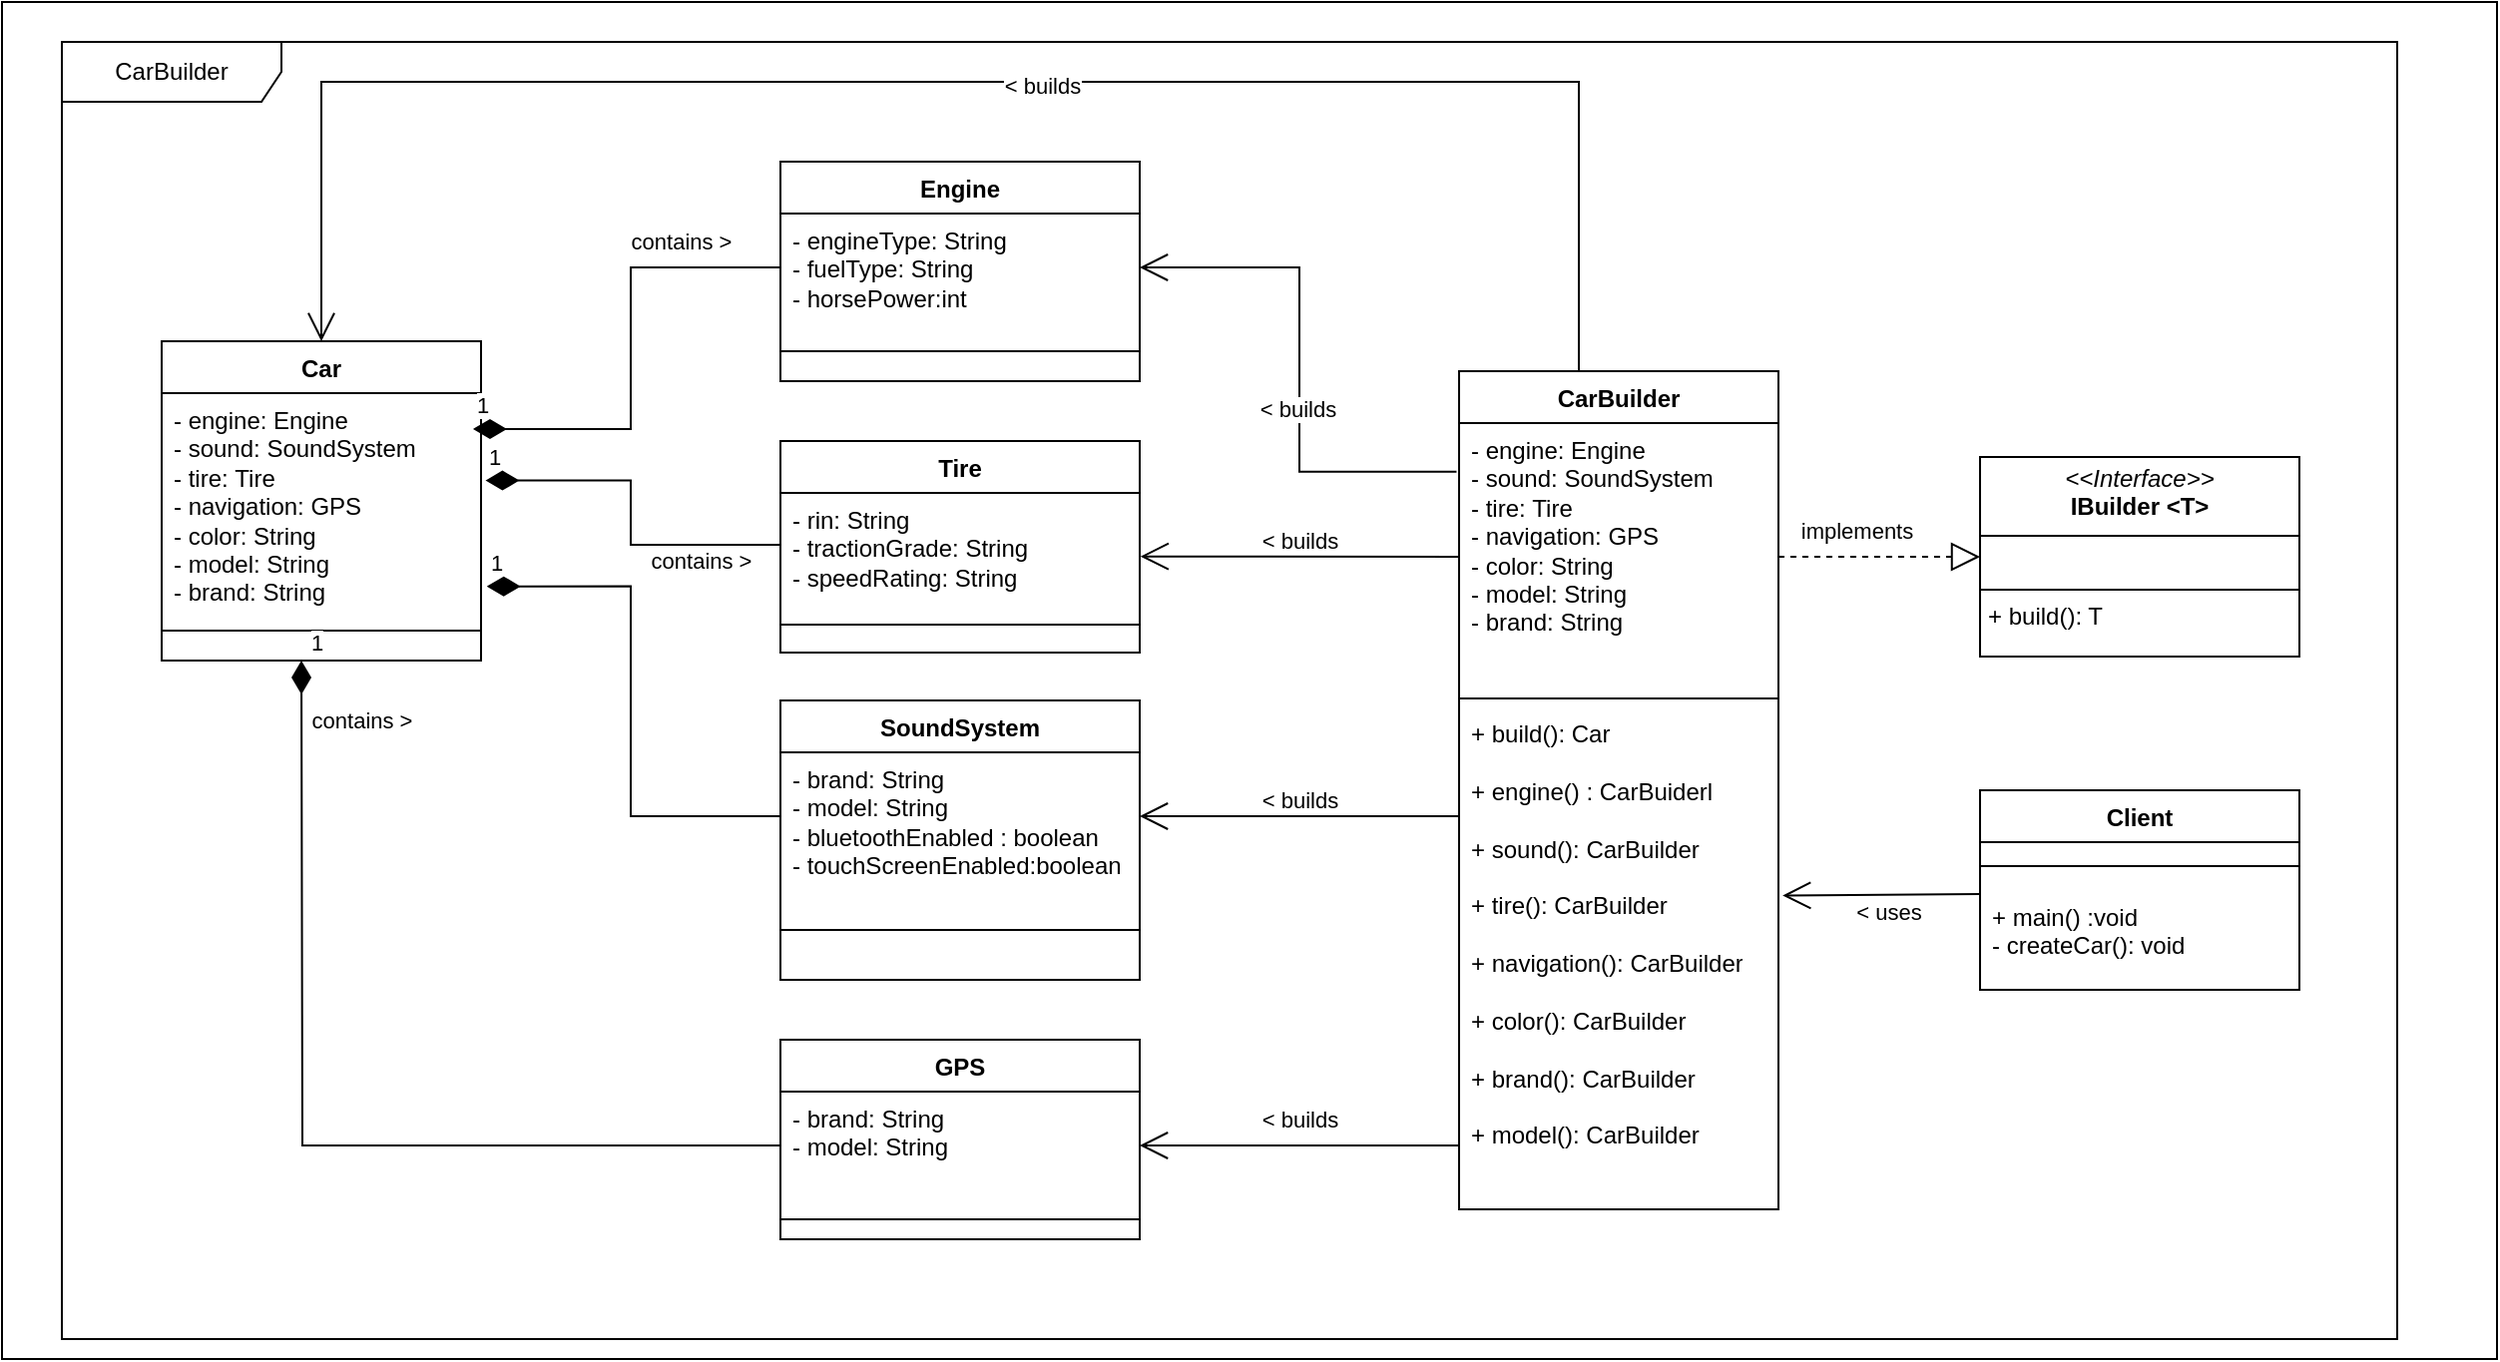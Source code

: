 <mxfile version="28.2.5">
  <diagram name="Página-1" id="Cu5KsKAQTv3SWcx6jceu">
    <mxGraphModel dx="872" dy="1640" grid="1" gridSize="10" guides="1" tooltips="1" connect="1" arrows="1" fold="1" page="1" pageScale="1" pageWidth="827" pageHeight="1169" math="0" shadow="0">
      <root>
        <mxCell id="0" />
        <mxCell id="1" parent="0" />
        <mxCell id="S5Q3rxSERtNnDsSMbGTJ-52" value="" style="rounded=0;whiteSpace=wrap;html=1;" parent="1" vertex="1">
          <mxGeometry x="90" y="-20" width="1250" height="680" as="geometry" />
        </mxCell>
        <mxCell id="S5Q3rxSERtNnDsSMbGTJ-1" value="Engine" style="swimlane;fontStyle=1;align=center;verticalAlign=top;childLayout=stackLayout;horizontal=1;startSize=26;horizontalStack=0;resizeParent=1;resizeParentMax=0;resizeLast=0;collapsible=1;marginBottom=0;whiteSpace=wrap;html=1;" parent="1" vertex="1">
          <mxGeometry x="480" y="60" width="180" height="110" as="geometry" />
        </mxCell>
        <mxCell id="S5Q3rxSERtNnDsSMbGTJ-2" value="- engineType: String&lt;div&gt;- fuelType: String&lt;/div&gt;&lt;div&gt;- horsePower:int&lt;/div&gt;" style="text;strokeColor=none;fillColor=none;align=left;verticalAlign=top;spacingLeft=4;spacingRight=4;overflow=hidden;rotatable=0;points=[[0,0.5],[1,0.5]];portConstraint=eastwest;whiteSpace=wrap;html=1;" parent="S5Q3rxSERtNnDsSMbGTJ-1" vertex="1">
          <mxGeometry y="26" width="180" height="54" as="geometry" />
        </mxCell>
        <mxCell id="S5Q3rxSERtNnDsSMbGTJ-3" value="&#xa;" style="line;strokeWidth=1;fillColor=none;align=left;verticalAlign=middle;spacingTop=-1;spacingLeft=3;spacingRight=3;rotatable=0;labelPosition=right;points=[];portConstraint=eastwest;strokeColor=inherit;" parent="S5Q3rxSERtNnDsSMbGTJ-1" vertex="1">
          <mxGeometry y="80" width="180" height="30" as="geometry" />
        </mxCell>
        <mxCell id="S5Q3rxSERtNnDsSMbGTJ-5" value="Tire" style="swimlane;fontStyle=1;align=center;verticalAlign=top;childLayout=stackLayout;horizontal=1;startSize=26;horizontalStack=0;resizeParent=1;resizeParentMax=0;resizeLast=0;collapsible=1;marginBottom=0;whiteSpace=wrap;html=1;" parent="1" vertex="1">
          <mxGeometry x="480" y="200" width="180" height="106" as="geometry" />
        </mxCell>
        <mxCell id="S5Q3rxSERtNnDsSMbGTJ-6" value="- rin: String&lt;div&gt;- tractionGrade: String&lt;/div&gt;&lt;div&gt;- speedRating: String&lt;/div&gt;" style="text;strokeColor=none;fillColor=none;align=left;verticalAlign=top;spacingLeft=4;spacingRight=4;overflow=hidden;rotatable=0;points=[[0,0.5],[1,0.5]];portConstraint=eastwest;whiteSpace=wrap;html=1;" parent="S5Q3rxSERtNnDsSMbGTJ-5" vertex="1">
          <mxGeometry y="26" width="180" height="52" as="geometry" />
        </mxCell>
        <mxCell id="S5Q3rxSERtNnDsSMbGTJ-7" value="" style="line;strokeWidth=1;fillColor=none;align=left;verticalAlign=middle;spacingTop=-1;spacingLeft=3;spacingRight=3;rotatable=0;labelPosition=right;points=[];portConstraint=eastwest;strokeColor=inherit;" parent="S5Q3rxSERtNnDsSMbGTJ-5" vertex="1">
          <mxGeometry y="78" width="180" height="28" as="geometry" />
        </mxCell>
        <mxCell id="S5Q3rxSERtNnDsSMbGTJ-9" value="SoundSystem" style="swimlane;fontStyle=1;align=center;verticalAlign=top;childLayout=stackLayout;horizontal=1;startSize=26;horizontalStack=0;resizeParent=1;resizeParentMax=0;resizeLast=0;collapsible=1;marginBottom=0;whiteSpace=wrap;html=1;" parent="1" vertex="1">
          <mxGeometry x="480" y="330" width="180" height="140" as="geometry" />
        </mxCell>
        <mxCell id="S5Q3rxSERtNnDsSMbGTJ-10" value="- brand: String&lt;div&gt;- model: String&lt;/div&gt;&lt;div&gt;- bluetoothEnabled : boolean&lt;/div&gt;&lt;div&gt;- touchScreenEnabled:boolean&lt;/div&gt;" style="text;strokeColor=none;fillColor=none;align=left;verticalAlign=top;spacingLeft=4;spacingRight=4;overflow=hidden;rotatable=0;points=[[0,0.5],[1,0.5]];portConstraint=eastwest;whiteSpace=wrap;html=1;" parent="S5Q3rxSERtNnDsSMbGTJ-9" vertex="1">
          <mxGeometry y="26" width="180" height="64" as="geometry" />
        </mxCell>
        <mxCell id="S5Q3rxSERtNnDsSMbGTJ-11" value="" style="line;strokeWidth=1;fillColor=none;align=left;verticalAlign=middle;spacingTop=-1;spacingLeft=3;spacingRight=3;rotatable=0;labelPosition=right;points=[];portConstraint=eastwest;strokeColor=inherit;" parent="S5Q3rxSERtNnDsSMbGTJ-9" vertex="1">
          <mxGeometry y="90" width="180" height="50" as="geometry" />
        </mxCell>
        <mxCell id="S5Q3rxSERtNnDsSMbGTJ-13" value="Car" style="swimlane;fontStyle=1;align=center;verticalAlign=top;childLayout=stackLayout;horizontal=1;startSize=26;horizontalStack=0;resizeParent=1;resizeParentMax=0;resizeLast=0;collapsible=1;marginBottom=0;whiteSpace=wrap;html=1;" parent="1" vertex="1">
          <mxGeometry x="170" y="150" width="160" height="160" as="geometry" />
        </mxCell>
        <mxCell id="S5Q3rxSERtNnDsSMbGTJ-14" value="&lt;div&gt;- engine: Engine&lt;/div&gt;&lt;div&gt;- sound:&amp;nbsp;&lt;span style=&quot;background-color: transparent; color: light-dark(rgb(0, 0, 0), rgb(255, 255, 255));&quot;&gt;SoundSystem&lt;/span&gt;&lt;/div&gt;&lt;div&gt;- tire:&amp;nbsp;&lt;span style=&quot;background-color: transparent; color: light-dark(rgb(0, 0, 0), rgb(255, 255, 255));&quot;&gt;Tire&lt;/span&gt;&lt;span style=&quot;background-color: transparent; color: light-dark(rgb(0, 0, 0), rgb(255, 255, 255));&quot;&gt;&amp;nbsp;&lt;/span&gt;&lt;/div&gt;&lt;div&gt;- navigation:&amp;nbsp;&lt;span style=&quot;background-color: transparent; color: light-dark(rgb(0, 0, 0), rgb(255, 255, 255));&quot;&gt;GPS&lt;/span&gt;&lt;/div&gt;&lt;div&gt;- color: String&lt;/div&gt;&lt;div&gt;- model: String&lt;/div&gt;&lt;div&gt;- brand: String&lt;/div&gt;" style="text;strokeColor=none;fillColor=none;align=left;verticalAlign=top;spacingLeft=4;spacingRight=4;overflow=hidden;rotatable=0;points=[[0,0.5],[1,0.5]];portConstraint=eastwest;whiteSpace=wrap;html=1;" parent="S5Q3rxSERtNnDsSMbGTJ-13" vertex="1">
          <mxGeometry y="26" width="160" height="104" as="geometry" />
        </mxCell>
        <mxCell id="S5Q3rxSERtNnDsSMbGTJ-15" value="" style="line;strokeWidth=1;fillColor=none;align=left;verticalAlign=middle;spacingTop=-1;spacingLeft=3;spacingRight=3;rotatable=0;labelPosition=right;points=[];portConstraint=eastwest;strokeColor=inherit;" parent="S5Q3rxSERtNnDsSMbGTJ-13" vertex="1">
          <mxGeometry y="130" width="160" height="30" as="geometry" />
        </mxCell>
        <mxCell id="S5Q3rxSERtNnDsSMbGTJ-17" value="GPS" style="swimlane;fontStyle=1;align=center;verticalAlign=top;childLayout=stackLayout;horizontal=1;startSize=26;horizontalStack=0;resizeParent=1;resizeParentMax=0;resizeLast=0;collapsible=1;marginBottom=0;whiteSpace=wrap;html=1;" parent="1" vertex="1">
          <mxGeometry x="480" y="500" width="180" height="100" as="geometry" />
        </mxCell>
        <mxCell id="S5Q3rxSERtNnDsSMbGTJ-18" value="- brand: String&lt;div&gt;- model: String&lt;/div&gt;" style="text;strokeColor=none;fillColor=none;align=left;verticalAlign=top;spacingLeft=4;spacingRight=4;overflow=hidden;rotatable=0;points=[[0,0.5],[1,0.5]];portConstraint=eastwest;whiteSpace=wrap;html=1;" parent="S5Q3rxSERtNnDsSMbGTJ-17" vertex="1">
          <mxGeometry y="26" width="180" height="54" as="geometry" />
        </mxCell>
        <mxCell id="S5Q3rxSERtNnDsSMbGTJ-19" value="" style="line;strokeWidth=1;fillColor=none;align=left;verticalAlign=middle;spacingTop=-1;spacingLeft=3;spacingRight=3;rotatable=0;labelPosition=right;points=[];portConstraint=eastwest;strokeColor=inherit;" parent="S5Q3rxSERtNnDsSMbGTJ-17" vertex="1">
          <mxGeometry y="80" width="180" height="20" as="geometry" />
        </mxCell>
        <mxCell id="S5Q3rxSERtNnDsSMbGTJ-21" value="CarBuilder" style="swimlane;fontStyle=1;align=center;verticalAlign=top;childLayout=stackLayout;horizontal=1;startSize=26;horizontalStack=0;resizeParent=1;resizeParentMax=0;resizeLast=0;collapsible=1;marginBottom=0;whiteSpace=wrap;html=1;" parent="1" vertex="1">
          <mxGeometry x="820" y="165" width="160" height="420" as="geometry" />
        </mxCell>
        <mxCell id="S5Q3rxSERtNnDsSMbGTJ-22" value="&lt;div&gt;- engine: Engine&lt;/div&gt;&lt;div&gt;- sound:&amp;nbsp;&lt;span style=&quot;background-color: transparent; color: light-dark(rgb(0, 0, 0), rgb(255, 255, 255));&quot;&gt;SoundSystem&lt;/span&gt;&lt;/div&gt;&lt;div&gt;- tire:&amp;nbsp;&lt;span style=&quot;background-color: transparent; color: light-dark(rgb(0, 0, 0), rgb(255, 255, 255));&quot;&gt;Tire&lt;/span&gt;&lt;span style=&quot;background-color: transparent; color: light-dark(rgb(0, 0, 0), rgb(255, 255, 255));&quot;&gt;&amp;nbsp;&lt;/span&gt;&lt;/div&gt;&lt;div&gt;- navigation:&amp;nbsp;&lt;span style=&quot;background-color: transparent; color: light-dark(rgb(0, 0, 0), rgb(255, 255, 255));&quot;&gt;GPS&lt;/span&gt;&lt;/div&gt;&lt;div&gt;- color: String&lt;/div&gt;&lt;div&gt;- model: String&lt;/div&gt;&lt;div&gt;- brand: String&lt;/div&gt;" style="text;strokeColor=none;fillColor=none;align=left;verticalAlign=top;spacingLeft=4;spacingRight=4;overflow=hidden;rotatable=0;points=[[0,0.5],[1,0.5]];portConstraint=eastwest;whiteSpace=wrap;html=1;" parent="S5Q3rxSERtNnDsSMbGTJ-21" vertex="1">
          <mxGeometry y="26" width="160" height="134" as="geometry" />
        </mxCell>
        <mxCell id="S5Q3rxSERtNnDsSMbGTJ-23" value="" style="line;strokeWidth=1;fillColor=none;align=left;verticalAlign=middle;spacingTop=-1;spacingLeft=3;spacingRight=3;rotatable=0;labelPosition=right;points=[];portConstraint=eastwest;strokeColor=inherit;" parent="S5Q3rxSERtNnDsSMbGTJ-21" vertex="1">
          <mxGeometry y="160" width="160" height="8" as="geometry" />
        </mxCell>
        <mxCell id="S5Q3rxSERtNnDsSMbGTJ-24" value="+ build(): Car&lt;div&gt;&lt;br&gt;&lt;/div&gt;&lt;div&gt;+ engine() : CarBuiderl&lt;/div&gt;&lt;div&gt;&lt;br&gt;&lt;/div&gt;&lt;div&gt;+ sound(): CarBuilder&lt;/div&gt;&lt;div&gt;&lt;br&gt;&lt;/div&gt;&lt;div&gt;+ tire(): CarBuilder&lt;/div&gt;&lt;div&gt;&lt;br&gt;&lt;/div&gt;&lt;div&gt;+ navigation(): CarBuilder&lt;/div&gt;&lt;div&gt;&lt;br&gt;&lt;/div&gt;&lt;div&gt;+ color(): CarBuilder&lt;/div&gt;&lt;div&gt;&lt;br&gt;&lt;/div&gt;&lt;div&gt;+ brand(): CarBuilder&lt;/div&gt;&lt;div&gt;&lt;br&gt;&lt;/div&gt;&lt;div&gt;+ model(): CarBuilder&lt;/div&gt;" style="text;strokeColor=none;fillColor=none;align=left;verticalAlign=top;spacingLeft=4;spacingRight=4;overflow=hidden;rotatable=0;points=[[0,0.5],[1,0.5]];portConstraint=eastwest;whiteSpace=wrap;html=1;" parent="S5Q3rxSERtNnDsSMbGTJ-21" vertex="1">
          <mxGeometry y="168" width="160" height="252" as="geometry" />
        </mxCell>
        <mxCell id="S5Q3rxSERtNnDsSMbGTJ-26" value="Client&lt;div&gt;&lt;br&gt;&lt;/div&gt;" style="swimlane;fontStyle=1;align=center;verticalAlign=top;childLayout=stackLayout;horizontal=1;startSize=26;horizontalStack=0;resizeParent=1;resizeParentMax=0;resizeLast=0;collapsible=1;marginBottom=0;whiteSpace=wrap;html=1;" parent="1" vertex="1">
          <mxGeometry x="1081" y="375" width="160" height="100" as="geometry" />
        </mxCell>
        <mxCell id="S5Q3rxSERtNnDsSMbGTJ-28" value="" style="line;strokeWidth=1;fillColor=none;align=left;verticalAlign=middle;spacingTop=-1;spacingLeft=3;spacingRight=3;rotatable=0;labelPosition=right;points=[];portConstraint=eastwest;strokeColor=inherit;" parent="S5Q3rxSERtNnDsSMbGTJ-26" vertex="1">
          <mxGeometry y="26" width="160" height="24" as="geometry" />
        </mxCell>
        <mxCell id="S5Q3rxSERtNnDsSMbGTJ-29" value="+ main() :void&lt;div&gt;- createCar(): void&lt;/div&gt;" style="text;strokeColor=none;fillColor=none;align=left;verticalAlign=top;spacingLeft=4;spacingRight=4;overflow=hidden;rotatable=0;points=[[0,0.5],[1,0.5]];portConstraint=eastwest;whiteSpace=wrap;html=1;" parent="S5Q3rxSERtNnDsSMbGTJ-26" vertex="1">
          <mxGeometry y="50" width="160" height="50" as="geometry" />
        </mxCell>
        <mxCell id="S5Q3rxSERtNnDsSMbGTJ-31" value="" style="endArrow=block;dashed=1;endFill=0;endSize=12;html=1;rounded=0;entryX=0;entryY=0.5;entryDx=0;entryDy=0;" parent="1" source="S5Q3rxSERtNnDsSMbGTJ-22" target="S5Q3rxSERtNnDsSMbGTJ-48" edge="1">
          <mxGeometry width="160" relative="1" as="geometry">
            <mxPoint x="460" y="450" as="sourcePoint" />
            <mxPoint x="1090" y="214.0" as="targetPoint" />
          </mxGeometry>
        </mxCell>
        <mxCell id="S5Q3rxSERtNnDsSMbGTJ-34" value="implements" style="edgeLabel;html=1;align=center;verticalAlign=middle;resizable=0;points=[];" parent="S5Q3rxSERtNnDsSMbGTJ-31" vertex="1" connectable="0">
          <mxGeometry x="-0.31" y="-2" relative="1" as="geometry">
            <mxPoint x="4" y="-15" as="offset" />
          </mxGeometry>
        </mxCell>
        <mxCell id="S5Q3rxSERtNnDsSMbGTJ-32" value="" style="endArrow=open;endFill=1;endSize=12;html=1;rounded=0;exitX=0.002;exitY=0.04;exitDx=0;exitDy=0;entryX=1.013;entryY=0.376;entryDx=0;entryDy=0;entryPerimeter=0;exitPerimeter=0;" parent="1" source="S5Q3rxSERtNnDsSMbGTJ-29" target="S5Q3rxSERtNnDsSMbGTJ-24" edge="1">
          <mxGeometry width="160" relative="1" as="geometry">
            <mxPoint x="460" y="450" as="sourcePoint" />
            <mxPoint x="620" y="450" as="targetPoint" />
          </mxGeometry>
        </mxCell>
        <mxCell id="S5Q3rxSERtNnDsSMbGTJ-35" value="&amp;lt; uses" style="edgeLabel;html=1;align=center;verticalAlign=middle;resizable=0;points=[];" parent="S5Q3rxSERtNnDsSMbGTJ-32" vertex="1" connectable="0">
          <mxGeometry x="-0.062" y="2" relative="1" as="geometry">
            <mxPoint y="6" as="offset" />
          </mxGeometry>
        </mxCell>
        <mxCell id="S5Q3rxSERtNnDsSMbGTJ-36" value="1" style="endArrow=none;html=1;endSize=12;startArrow=diamondThin;startSize=14;startFill=1;align=left;verticalAlign=bottom;rounded=0;exitX=0.975;exitY=0.173;exitDx=0;exitDy=0;exitPerimeter=0;entryX=0;entryY=0.5;entryDx=0;entryDy=0;endFill=0;edgeStyle=orthogonalEdgeStyle;" parent="1" source="S5Q3rxSERtNnDsSMbGTJ-14" target="S5Q3rxSERtNnDsSMbGTJ-2" edge="1">
          <mxGeometry x="-1" y="3" relative="1" as="geometry">
            <mxPoint x="460" y="270" as="sourcePoint" />
            <mxPoint x="620" y="270" as="targetPoint" />
            <mxPoint as="offset" />
          </mxGeometry>
        </mxCell>
        <mxCell id="GamKBD2VuUMQq1QtwmPy-1" value="contains &amp;gt;" style="edgeLabel;html=1;align=center;verticalAlign=middle;resizable=0;points=[];" vertex="1" connectable="0" parent="S5Q3rxSERtNnDsSMbGTJ-36">
          <mxGeometry x="0.506" y="-1" relative="1" as="geometry">
            <mxPoint x="8" y="-14" as="offset" />
          </mxGeometry>
        </mxCell>
        <mxCell id="S5Q3rxSERtNnDsSMbGTJ-37" value="" style="endArrow=open;endFill=1;endSize=12;html=1;rounded=0;exitX=0.5;exitY=0;exitDx=0;exitDy=0;entryX=0.5;entryY=0;entryDx=0;entryDy=0;edgeStyle=orthogonalEdgeStyle;" parent="1" source="S5Q3rxSERtNnDsSMbGTJ-21" target="S5Q3rxSERtNnDsSMbGTJ-13" edge="1">
          <mxGeometry width="160" relative="1" as="geometry">
            <mxPoint x="150" y="640" as="sourcePoint" />
            <mxPoint x="250" y="717" as="targetPoint" />
            <Array as="points">
              <mxPoint x="880" y="20" />
              <mxPoint x="250" y="20" />
            </Array>
          </mxGeometry>
        </mxCell>
        <mxCell id="S5Q3rxSERtNnDsSMbGTJ-38" value="&amp;lt; builds" style="edgeLabel;html=1;align=center;verticalAlign=middle;resizable=0;points=[];" parent="S5Q3rxSERtNnDsSMbGTJ-37" vertex="1" connectable="0">
          <mxGeometry x="-0.062" y="2" relative="1" as="geometry">
            <mxPoint as="offset" />
          </mxGeometry>
        </mxCell>
        <mxCell id="S5Q3rxSERtNnDsSMbGTJ-39" value="1" style="endArrow=none;html=1;endSize=12;startArrow=diamondThin;startSize=14;startFill=1;align=left;verticalAlign=bottom;rounded=0;exitX=1.014;exitY=0.421;exitDx=0;exitDy=0;exitPerimeter=0;entryX=0;entryY=0.5;entryDx=0;entryDy=0;endFill=0;edgeStyle=orthogonalEdgeStyle;" parent="1" source="S5Q3rxSERtNnDsSMbGTJ-14" target="S5Q3rxSERtNnDsSMbGTJ-6" edge="1">
          <mxGeometry x="-1" y="3" relative="1" as="geometry">
            <mxPoint x="500" y="341" as="sourcePoint" />
            <mxPoint x="654" y="260" as="targetPoint" />
          </mxGeometry>
        </mxCell>
        <mxCell id="S5Q3rxSERtNnDsSMbGTJ-41" value="1" style="endArrow=none;html=1;endSize=12;startArrow=diamondThin;startSize=14;startFill=1;align=left;verticalAlign=bottom;rounded=0;entryX=0;entryY=0.5;entryDx=0;entryDy=0;endFill=0;exitX=1.018;exitY=0.931;exitDx=0;exitDy=0;edgeStyle=orthogonalEdgeStyle;exitPerimeter=0;" parent="1" source="S5Q3rxSERtNnDsSMbGTJ-14" target="S5Q3rxSERtNnDsSMbGTJ-10" edge="1">
          <mxGeometry x="-1" y="3" relative="1" as="geometry">
            <mxPoint x="430" y="300" as="sourcePoint" />
            <mxPoint x="578" y="332" as="targetPoint" />
          </mxGeometry>
        </mxCell>
        <mxCell id="S5Q3rxSERtNnDsSMbGTJ-42" value="1" style="endArrow=none;html=1;endSize=12;startArrow=diamondThin;startSize=14;startFill=1;align=left;verticalAlign=bottom;rounded=0;entryX=0;entryY=0.5;entryDx=0;entryDy=0;endFill=0;edgeStyle=orthogonalEdgeStyle;" parent="1" target="S5Q3rxSERtNnDsSMbGTJ-18" edge="1">
          <mxGeometry x="-1" y="3" relative="1" as="geometry">
            <mxPoint x="240" y="310" as="sourcePoint" />
            <mxPoint x="580" y="510" as="targetPoint" />
          </mxGeometry>
        </mxCell>
        <mxCell id="S5Q3rxSERtNnDsSMbGTJ-44" value="" style="endArrow=open;endFill=1;endSize=12;html=1;rounded=0;entryX=1;entryY=0.5;entryDx=0;entryDy=0;exitX=-0.008;exitY=0.182;exitDx=0;exitDy=0;exitPerimeter=0;edgeStyle=orthogonalEdgeStyle;" parent="1" source="S5Q3rxSERtNnDsSMbGTJ-22" target="S5Q3rxSERtNnDsSMbGTJ-2" edge="1">
          <mxGeometry width="160" relative="1" as="geometry">
            <mxPoint x="630" y="210" as="sourcePoint" />
            <mxPoint x="790" y="210" as="targetPoint" />
          </mxGeometry>
        </mxCell>
        <mxCell id="GamKBD2VuUMQq1QtwmPy-4" value="&amp;lt; builds" style="edgeLabel;html=1;align=center;verticalAlign=middle;resizable=0;points=[];" vertex="1" connectable="0" parent="S5Q3rxSERtNnDsSMbGTJ-44">
          <mxGeometry x="-0.157" y="1" relative="1" as="geometry">
            <mxPoint as="offset" />
          </mxGeometry>
        </mxCell>
        <mxCell id="S5Q3rxSERtNnDsSMbGTJ-45" value="" style="endArrow=open;endFill=1;endSize=12;html=1;rounded=0;entryX=1.002;entryY=0.612;entryDx=0;entryDy=0;exitX=0;exitY=0.5;exitDx=0;exitDy=0;entryPerimeter=0;" parent="1" source="S5Q3rxSERtNnDsSMbGTJ-22" target="S5Q3rxSERtNnDsSMbGTJ-6" edge="1">
          <mxGeometry width="160" relative="1" as="geometry">
            <mxPoint x="859" y="367" as="sourcePoint" />
            <mxPoint x="720" y="280" as="targetPoint" />
          </mxGeometry>
        </mxCell>
        <mxCell id="S5Q3rxSERtNnDsSMbGTJ-46" value="" style="endArrow=open;endFill=1;endSize=12;html=1;rounded=0;entryX=1;entryY=0.5;entryDx=0;entryDy=0;exitX=0;exitY=0.5;exitDx=0;exitDy=0;edgeStyle=orthogonalEdgeStyle;" parent="1" source="S5Q3rxSERtNnDsSMbGTJ-24" target="S5Q3rxSERtNnDsSMbGTJ-10" edge="1">
          <mxGeometry width="160" relative="1" as="geometry">
            <mxPoint x="800" y="350" as="sourcePoint" />
            <mxPoint x="740" y="345" as="targetPoint" />
            <Array as="points">
              <mxPoint x="820" y="388" />
            </Array>
          </mxGeometry>
        </mxCell>
        <mxCell id="S5Q3rxSERtNnDsSMbGTJ-47" value="" style="endArrow=open;endFill=1;endSize=12;html=1;rounded=0;entryX=1;entryY=0.5;entryDx=0;entryDy=0;exitX=0;exitY=0.5;exitDx=0;exitDy=0;edgeStyle=orthogonalEdgeStyle;" parent="1" source="S5Q3rxSERtNnDsSMbGTJ-24" target="S5Q3rxSERtNnDsSMbGTJ-18" edge="1">
          <mxGeometry width="160" relative="1" as="geometry">
            <mxPoint x="930" y="506" as="sourcePoint" />
            <mxPoint x="770" y="440" as="targetPoint" />
            <Array as="points">
              <mxPoint x="820" y="553" />
            </Array>
          </mxGeometry>
        </mxCell>
        <mxCell id="S5Q3rxSERtNnDsSMbGTJ-48" value="&lt;p style=&quot;margin:0px;margin-top:4px;text-align:center;&quot;&gt;&lt;i&gt;&amp;lt;&amp;lt;Interface&amp;gt;&amp;gt;&lt;/i&gt;&lt;br&gt;&lt;b&gt;IBuilder &amp;lt;T&amp;gt;&lt;/b&gt;&lt;/p&gt;&lt;hr size=&quot;1&quot; style=&quot;border-style:solid;&quot;&gt;&lt;p style=&quot;margin:0px;margin-left:4px;&quot;&gt;&lt;br&gt;&lt;/p&gt;&lt;hr size=&quot;1&quot; style=&quot;border-style:solid;&quot;&gt;&lt;p style=&quot;margin:0px;margin-left:4px;&quot;&gt;+ build(): T&lt;/p&gt;" style="verticalAlign=top;align=left;overflow=fill;html=1;whiteSpace=wrap;" parent="1" vertex="1">
          <mxGeometry x="1081" y="208" width="160" height="100" as="geometry" />
        </mxCell>
        <mxCell id="S5Q3rxSERtNnDsSMbGTJ-50" value="CarBuilder" style="shape=umlFrame;whiteSpace=wrap;html=1;pointerEvents=0;width=110;height=30;" parent="1" vertex="1">
          <mxGeometry x="120" width="1170" height="650" as="geometry" />
        </mxCell>
        <mxCell id="GamKBD2VuUMQq1QtwmPy-2" value="contains &amp;gt;" style="edgeLabel;html=1;align=center;verticalAlign=middle;resizable=0;points=[];" vertex="1" connectable="0" parent="1">
          <mxGeometry x="440" y="260" as="geometry" />
        </mxCell>
        <mxCell id="GamKBD2VuUMQq1QtwmPy-3" value="contains &amp;gt;" style="edgeLabel;html=1;align=center;verticalAlign=middle;resizable=0;points=[];" vertex="1" connectable="0" parent="1">
          <mxGeometry x="270" y="340" as="geometry" />
        </mxCell>
        <mxCell id="GamKBD2VuUMQq1QtwmPy-5" value="&amp;lt; builds" style="edgeLabel;html=1;align=center;verticalAlign=middle;resizable=0;points=[];" vertex="1" connectable="0" parent="1">
          <mxGeometry x="740" y="250" as="geometry" />
        </mxCell>
        <mxCell id="GamKBD2VuUMQq1QtwmPy-6" value="&amp;lt; builds" style="edgeLabel;html=1;align=center;verticalAlign=middle;resizable=0;points=[];" vertex="1" connectable="0" parent="1">
          <mxGeometry x="740" y="380" as="geometry" />
        </mxCell>
        <mxCell id="GamKBD2VuUMQq1QtwmPy-7" value="&amp;lt; builds" style="edgeLabel;html=1;align=center;verticalAlign=middle;resizable=0;points=[];" vertex="1" connectable="0" parent="1">
          <mxGeometry x="740" y="540" as="geometry" />
        </mxCell>
      </root>
    </mxGraphModel>
  </diagram>
</mxfile>
